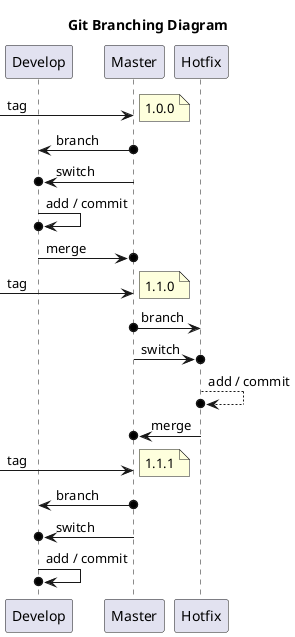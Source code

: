 @startuml
title "Git Branching Diagram"

participant Develop
participant Master
participant Hotfix

[-> Master:tag
note right: 1.0.0

Master  o-> Develop  : branch
Master  ->o Develop  : switch
Develop ->o Develop  : add / commit
Develop ->o Master   : merge
[-> Master: tag
note right: 1.1.0

Master o-> Hotfix   : branch
Master ->o Hotfix   : switch
Hotfix -->o Hotfix  : add / commit
Hotfix ->o Master   : merge
[-> Master: tag
note right: 1.1.1

Master  o-> Develop  : branch
Master  ->o Develop  : switch
Develop ->o Develop  : add / commit

@enduml